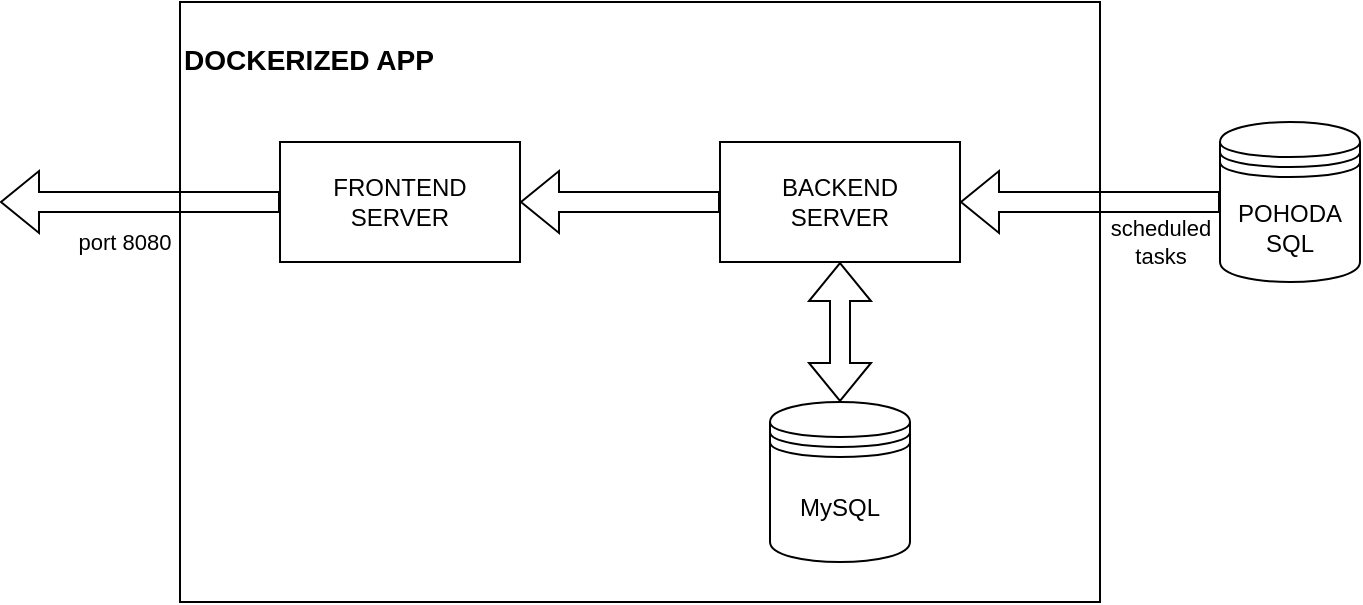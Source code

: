 <mxfile version="22.0.4" type="device">
  <diagram name="Stránka-1" id="LSqGh3Vu-zBHfVH-52aL">
    <mxGraphModel dx="1434" dy="739" grid="1" gridSize="10" guides="1" tooltips="1" connect="1" arrows="1" fold="1" page="1" pageScale="1" pageWidth="1654" pageHeight="1169" math="0" shadow="0">
      <root>
        <mxCell id="0" />
        <mxCell id="1" parent="0" />
        <mxCell id="IvKugoijsjH3c_qghowj-5" value="&lt;h3 style=&quot;&quot;&gt;&lt;span style=&quot;background-color: initial;&quot;&gt;DOCKERIZED APP&lt;/span&gt;&lt;/h3&gt;" style="rounded=0;whiteSpace=wrap;html=1;align=left;verticalAlign=top;" vertex="1" parent="1">
          <mxGeometry x="570" y="120" width="460" height="300" as="geometry" />
        </mxCell>
        <mxCell id="IvKugoijsjH3c_qghowj-1" value="MySQL" style="shape=datastore;whiteSpace=wrap;html=1;" vertex="1" parent="1">
          <mxGeometry x="865" y="320" width="70" height="80" as="geometry" />
        </mxCell>
        <mxCell id="IvKugoijsjH3c_qghowj-2" value="BACKEND&lt;br&gt;SERVER" style="rounded=0;whiteSpace=wrap;html=1;" vertex="1" parent="1">
          <mxGeometry x="840" y="190" width="120" height="60" as="geometry" />
        </mxCell>
        <mxCell id="IvKugoijsjH3c_qghowj-3" value="FRONTEND&lt;br&gt;SERVER" style="rounded=0;whiteSpace=wrap;html=1;" vertex="1" parent="1">
          <mxGeometry x="620" y="190" width="120" height="60" as="geometry" />
        </mxCell>
        <mxCell id="IvKugoijsjH3c_qghowj-4" value="" style="shape=flexArrow;endArrow=classic;startArrow=classic;html=1;rounded=0;entryX=0.5;entryY=1;entryDx=0;entryDy=0;exitX=0.5;exitY=0;exitDx=0;exitDy=0;" edge="1" parent="1" source="IvKugoijsjH3c_qghowj-1" target="IvKugoijsjH3c_qghowj-2">
          <mxGeometry width="100" height="100" relative="1" as="geometry">
            <mxPoint x="680" y="310" as="sourcePoint" />
            <mxPoint x="780" y="210" as="targetPoint" />
          </mxGeometry>
        </mxCell>
        <mxCell id="IvKugoijsjH3c_qghowj-6" value="POHODA&lt;br&gt;SQL" style="shape=datastore;whiteSpace=wrap;html=1;" vertex="1" parent="1">
          <mxGeometry x="1090" y="180" width="70" height="80" as="geometry" />
        </mxCell>
        <mxCell id="IvKugoijsjH3c_qghowj-7" value="" style="shape=flexArrow;endArrow=classic;html=1;rounded=0;exitX=0;exitY=0.5;exitDx=0;exitDy=0;entryX=1;entryY=0.5;entryDx=0;entryDy=0;" edge="1" parent="1" source="IvKugoijsjH3c_qghowj-6" target="IvKugoijsjH3c_qghowj-2">
          <mxGeometry width="50" height="50" relative="1" as="geometry">
            <mxPoint x="750" y="240" as="sourcePoint" />
            <mxPoint x="700" y="290" as="targetPoint" />
          </mxGeometry>
        </mxCell>
        <mxCell id="IvKugoijsjH3c_qghowj-11" value="scheduled&lt;br&gt;tasks" style="edgeLabel;html=1;align=center;verticalAlign=middle;resizable=0;points=[];" vertex="1" connectable="0" parent="IvKugoijsjH3c_qghowj-7">
          <mxGeometry x="-0.538" y="2" relative="1" as="geometry">
            <mxPoint y="18" as="offset" />
          </mxGeometry>
        </mxCell>
        <mxCell id="IvKugoijsjH3c_qghowj-8" value="" style="shape=flexArrow;endArrow=classic;html=1;rounded=0;entryX=1;entryY=0.5;entryDx=0;entryDy=0;exitX=0;exitY=0.5;exitDx=0;exitDy=0;" edge="1" parent="1" source="IvKugoijsjH3c_qghowj-2" target="IvKugoijsjH3c_qghowj-3">
          <mxGeometry width="50" height="50" relative="1" as="geometry">
            <mxPoint x="700" y="290" as="sourcePoint" />
            <mxPoint x="750" y="240" as="targetPoint" />
          </mxGeometry>
        </mxCell>
        <mxCell id="IvKugoijsjH3c_qghowj-9" value="" style="shape=flexArrow;endArrow=classic;html=1;rounded=0;exitX=0;exitY=0.5;exitDx=0;exitDy=0;" edge="1" parent="1" source="IvKugoijsjH3c_qghowj-3">
          <mxGeometry width="50" height="50" relative="1" as="geometry">
            <mxPoint x="700" y="290" as="sourcePoint" />
            <mxPoint x="480" y="220" as="targetPoint" />
          </mxGeometry>
        </mxCell>
        <mxCell id="IvKugoijsjH3c_qghowj-10" value="port 8080" style="edgeLabel;html=1;align=center;verticalAlign=middle;resizable=0;points=[];" vertex="1" connectable="0" parent="IvKugoijsjH3c_qghowj-9">
          <mxGeometry x="0.114" y="4" relative="1" as="geometry">
            <mxPoint y="16" as="offset" />
          </mxGeometry>
        </mxCell>
      </root>
    </mxGraphModel>
  </diagram>
</mxfile>
